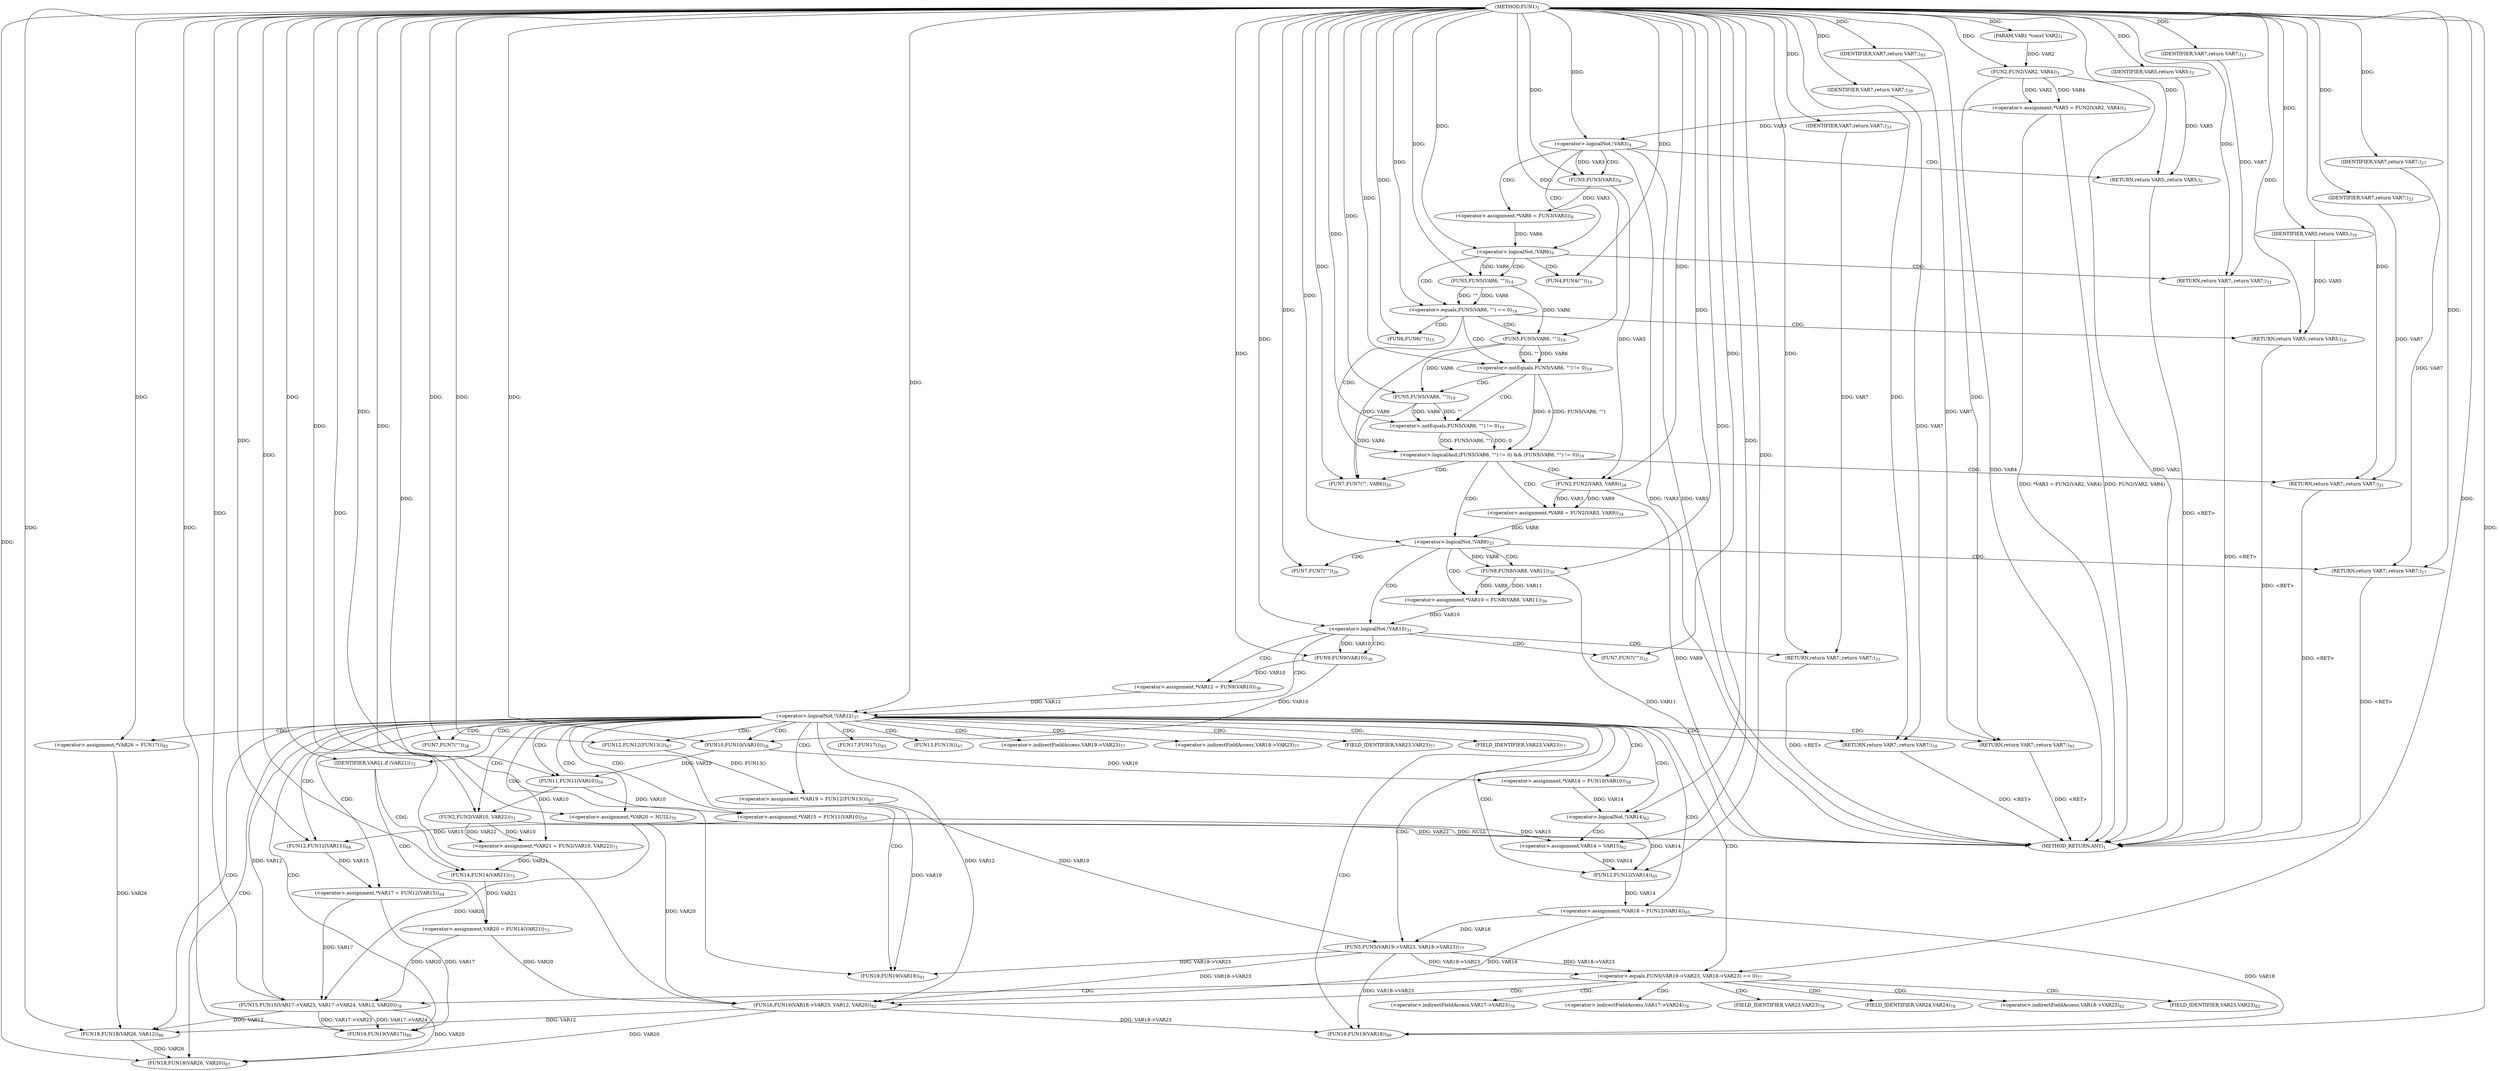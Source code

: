 digraph "FUN1" {  
"8" [label = <(METHOD,FUN1)<SUB>1</SUB>> ]
"201" [label = <(METHOD_RETURN,ANY)<SUB>1</SUB>> ]
"9" [label = <(PARAM,VAR1 *const VAR2)<SUB>1</SUB>> ]
"12" [label = <(&lt;operator&gt;.assignment,*VAR3 = FUN2(VAR2, VAR4))<SUB>3</SUB>> ]
"24" [label = <(&lt;operator&gt;.assignment,*VAR6 = FUN3(VAR3))<SUB>8</SUB>> ]
"66" [label = <(&lt;operator&gt;.assignment,*VAR8 = FUN2(VAR3, VAR9))<SUB>24</SUB>> ]
"80" [label = <(&lt;operator&gt;.assignment,*VAR10 = FUN8(VAR8, VAR11))<SUB>30</SUB>> ]
"94" [label = <(&lt;operator&gt;.assignment,*VAR12 = FUN9(VAR10))<SUB>36</SUB>> ]
"107" [label = <(&lt;operator&gt;.assignment,*VAR14 = FUN10(VAR10))<SUB>58</SUB>> ]
"112" [label = <(&lt;operator&gt;.assignment,*VAR15 = FUN11(VAR10))<SUB>59</SUB>> ]
"124" [label = <(&lt;operator&gt;.assignment,*VAR17 = FUN12(VAR15))<SUB>64</SUB>> ]
"129" [label = <(&lt;operator&gt;.assignment,*VAR18 = FUN12(VAR14))<SUB>65</SUB>> ]
"134" [label = <(&lt;operator&gt;.assignment,*VAR19 = FUN12(FUN13()))<SUB>67</SUB>> ]
"139" [label = <(&lt;operator&gt;.assignment,*VAR20 = NULL)<SUB>70</SUB>> ]
"143" [label = <(&lt;operator&gt;.assignment,*VAR21 = FUN2(VAR10, VAR22))<SUB>71</SUB>> ]
"184" [label = <(&lt;operator&gt;.assignment,*VAR26 = FUN17())<SUB>85</SUB>> ]
"187" [label = <(FUN18,FUN18(VAR26, VAR12))<SUB>86</SUB>> ]
"190" [label = <(FUN18,FUN18(VAR26, VAR20))<SUB>87</SUB>> ]
"193" [label = <(FUN19,FUN19(VAR17))<SUB>89</SUB>> ]
"195" [label = <(FUN19,FUN19(VAR18))<SUB>90</SUB>> ]
"197" [label = <(FUN19,FUN19(VAR19))<SUB>91</SUB>> ]
"199" [label = <(RETURN,return VAR7;,return VAR7;)<SUB>93</SUB>> ]
"18" [label = <(&lt;operator&gt;.logicalNot,!VAR3)<SUB>4</SUB>> ]
"29" [label = <(&lt;operator&gt;.logicalNot,!VAR6)<SUB>9</SUB>> ]
"37" [label = <(&lt;operator&gt;.equals,FUN5(VAR6, &quot;&quot;) == 0)<SUB>14</SUB>> ]
"48" [label = <(&lt;operator&gt;.logicalAnd,(FUN5(VAR6, &quot;&quot;) != 0) &amp;&amp; (FUN5(VAR6, &quot;&quot;) != 0))<SUB>19</SUB>> ]
"72" [label = <(&lt;operator&gt;.logicalNot,!VAR8)<SUB>25</SUB>> ]
"86" [label = <(&lt;operator&gt;.logicalNot,!VAR10)<SUB>31</SUB>> ]
"99" [label = <(&lt;operator&gt;.logicalNot,!VAR12)<SUB>37</SUB>> ]
"117" [label = <(&lt;operator&gt;.logicalNot,!VAR14)<SUB>62</SUB>> ]
"149" [label = <(IDENTIFIER,VAR21,if (VAR21))<SUB>72</SUB>> ]
"156" [label = <(&lt;operator&gt;.equals,FUN5(VAR19-&gt;VAR23, VAR18-&gt;VAR23) == 0)<SUB>77</SUB>> ]
"200" [label = <(IDENTIFIER,VAR7,return VAR7;)<SUB>93</SUB>> ]
"14" [label = <(FUN2,FUN2(VAR2, VAR4))<SUB>3</SUB>> ]
"21" [label = <(RETURN,return VAR5;,return VAR5;)<SUB>5</SUB>> ]
"26" [label = <(FUN3,FUN3(VAR3))<SUB>8</SUB>> ]
"32" [label = <(FUN4,FUN4(&quot;&quot;))<SUB>10</SUB>> ]
"34" [label = <(RETURN,return VAR7;,return VAR7;)<SUB>11</SUB>> ]
"43" [label = <(FUN6,FUN6(&quot;&quot;))<SUB>15</SUB>> ]
"45" [label = <(RETURN,return VAR5;,return VAR5;)<SUB>16</SUB>> ]
"60" [label = <(FUN7,FUN7(&quot;&quot;, VAR6))<SUB>20</SUB>> ]
"63" [label = <(RETURN,return VAR7;,return VAR7;)<SUB>21</SUB>> ]
"68" [label = <(FUN2,FUN2(VAR3, VAR9))<SUB>24</SUB>> ]
"75" [label = <(FUN7,FUN7(&quot;&quot;))<SUB>26</SUB>> ]
"77" [label = <(RETURN,return VAR7;,return VAR7;)<SUB>27</SUB>> ]
"82" [label = <(FUN8,FUN8(VAR8, VAR11))<SUB>30</SUB>> ]
"89" [label = <(FUN7,FUN7(&quot;&quot;))<SUB>32</SUB>> ]
"91" [label = <(RETURN,return VAR7;,return VAR7;)<SUB>33</SUB>> ]
"96" [label = <(FUN9,FUN9(VAR10))<SUB>36</SUB>> ]
"102" [label = <(FUN7,FUN7(&quot;&quot;))<SUB>38</SUB>> ]
"104" [label = <(RETURN,return VAR7;,return VAR7;)<SUB>39</SUB>> ]
"109" [label = <(FUN10,FUN10(VAR10))<SUB>58</SUB>> ]
"114" [label = <(FUN11,FUN11(VAR10))<SUB>59</SUB>> ]
"120" [label = <(&lt;operator&gt;.assignment,VAR14 = VAR15)<SUB>62</SUB>> ]
"126" [label = <(FUN12,FUN12(VAR15))<SUB>64</SUB>> ]
"131" [label = <(FUN12,FUN12(VAR14))<SUB>65</SUB>> ]
"136" [label = <(FUN12,FUN12(FUN13()))<SUB>67</SUB>> ]
"145" [label = <(FUN2,FUN2(VAR10, VAR22))<SUB>71</SUB>> ]
"151" [label = <(&lt;operator&gt;.assignment,VAR20 = FUN14(VAR21))<SUB>73</SUB>> ]
"166" [label = <(FUN15,FUN15(VAR17-&gt;VAR23, VAR17-&gt;VAR24, VAR12, VAR20))<SUB>78</SUB>> ]
"22" [label = <(IDENTIFIER,VAR5,return VAR5;)<SUB>5</SUB>> ]
"35" [label = <(IDENTIFIER,VAR7,return VAR7;)<SUB>11</SUB>> ]
"38" [label = <(FUN5,FUN5(VAR6, &quot;&quot;))<SUB>14</SUB>> ]
"46" [label = <(IDENTIFIER,VAR5,return VAR5;)<SUB>16</SUB>> ]
"49" [label = <(&lt;operator&gt;.notEquals,FUN5(VAR6, &quot;&quot;) != 0)<SUB>19</SUB>> ]
"54" [label = <(&lt;operator&gt;.notEquals,FUN5(VAR6, &quot;&quot;) != 0)<SUB>19</SUB>> ]
"64" [label = <(IDENTIFIER,VAR7,return VAR7;)<SUB>21</SUB>> ]
"78" [label = <(IDENTIFIER,VAR7,return VAR7;)<SUB>27</SUB>> ]
"92" [label = <(IDENTIFIER,VAR7,return VAR7;)<SUB>33</SUB>> ]
"105" [label = <(IDENTIFIER,VAR7,return VAR7;)<SUB>39</SUB>> ]
"157" [label = <(FUN5,FUN5(VAR19-&gt;VAR23, VAR18-&gt;VAR23))<SUB>77</SUB>> ]
"177" [label = <(FUN16,FUN16(VAR18-&gt;VAR23, VAR12, VAR20))<SUB>82</SUB>> ]
"50" [label = <(FUN5,FUN5(VAR6, &quot;&quot;))<SUB>19</SUB>> ]
"55" [label = <(FUN5,FUN5(VAR6, &quot;&quot;))<SUB>19</SUB>> ]
"153" [label = <(FUN14,FUN14(VAR21))<SUB>73</SUB>> ]
"186" [label = <(FUN17,FUN17())<SUB>85</SUB>> ]
"137" [label = <(FUN13,FUN13())<SUB>67</SUB>> ]
"158" [label = <(&lt;operator&gt;.indirectFieldAccess,VAR19-&gt;VAR23)<SUB>77</SUB>> ]
"161" [label = <(&lt;operator&gt;.indirectFieldAccess,VAR18-&gt;VAR23)<SUB>77</SUB>> ]
"167" [label = <(&lt;operator&gt;.indirectFieldAccess,VAR17-&gt;VAR23)<SUB>78</SUB>> ]
"170" [label = <(&lt;operator&gt;.indirectFieldAccess,VAR17-&gt;VAR24)<SUB>78</SUB>> ]
"160" [label = <(FIELD_IDENTIFIER,VAR23,VAR23)<SUB>77</SUB>> ]
"163" [label = <(FIELD_IDENTIFIER,VAR23,VAR23)<SUB>77</SUB>> ]
"169" [label = <(FIELD_IDENTIFIER,VAR23,VAR23)<SUB>78</SUB>> ]
"172" [label = <(FIELD_IDENTIFIER,VAR24,VAR24)<SUB>78</SUB>> ]
"178" [label = <(&lt;operator&gt;.indirectFieldAccess,VAR18-&gt;VAR23)<SUB>82</SUB>> ]
"180" [label = <(FIELD_IDENTIFIER,VAR23,VAR23)<SUB>82</SUB>> ]
  "77" -> "201"  [ label = "DDG: &lt;RET&gt;"] 
  "199" -> "201"  [ label = "DDG: &lt;RET&gt;"] 
  "45" -> "201"  [ label = "DDG: &lt;RET&gt;"] 
  "91" -> "201"  [ label = "DDG: &lt;RET&gt;"] 
  "34" -> "201"  [ label = "DDG: &lt;RET&gt;"] 
  "21" -> "201"  [ label = "DDG: &lt;RET&gt;"] 
  "63" -> "201"  [ label = "DDG: &lt;RET&gt;"] 
  "104" -> "201"  [ label = "DDG: &lt;RET&gt;"] 
  "14" -> "201"  [ label = "DDG: VAR2"] 
  "12" -> "201"  [ label = "DDG: FUN2(VAR2, VAR4)"] 
  "12" -> "201"  [ label = "DDG: *VAR3 = FUN2(VAR2, VAR4)"] 
  "18" -> "201"  [ label = "DDG: VAR3"] 
  "18" -> "201"  [ label = "DDG: !VAR3"] 
  "68" -> "201"  [ label = "DDG: VAR9"] 
  "145" -> "201"  [ label = "DDG: VAR22"] 
  "139" -> "201"  [ label = "DDG: NULL"] 
  "14" -> "201"  [ label = "DDG: VAR4"] 
  "82" -> "201"  [ label = "DDG: VAR11"] 
  "8" -> "9"  [ label = "DDG: "] 
  "14" -> "12"  [ label = "DDG: VAR2"] 
  "14" -> "12"  [ label = "DDG: VAR4"] 
  "26" -> "24"  [ label = "DDG: VAR3"] 
  "68" -> "66"  [ label = "DDG: VAR3"] 
  "68" -> "66"  [ label = "DDG: VAR9"] 
  "82" -> "80"  [ label = "DDG: VAR8"] 
  "82" -> "80"  [ label = "DDG: VAR11"] 
  "96" -> "94"  [ label = "DDG: VAR10"] 
  "109" -> "107"  [ label = "DDG: VAR10"] 
  "114" -> "112"  [ label = "DDG: VAR10"] 
  "126" -> "124"  [ label = "DDG: VAR15"] 
  "131" -> "129"  [ label = "DDG: VAR14"] 
  "136" -> "134"  [ label = "DDG: FUN13()"] 
  "8" -> "139"  [ label = "DDG: "] 
  "145" -> "143"  [ label = "DDG: VAR10"] 
  "145" -> "143"  [ label = "DDG: VAR22"] 
  "8" -> "184"  [ label = "DDG: "] 
  "200" -> "199"  [ label = "DDG: VAR7"] 
  "8" -> "199"  [ label = "DDG: "] 
  "8" -> "149"  [ label = "DDG: "] 
  "184" -> "187"  [ label = "DDG: VAR26"] 
  "8" -> "187"  [ label = "DDG: "] 
  "177" -> "187"  [ label = "DDG: VAR12"] 
  "166" -> "187"  [ label = "DDG: VAR12"] 
  "187" -> "190"  [ label = "DDG: VAR26"] 
  "8" -> "190"  [ label = "DDG: "] 
  "177" -> "190"  [ label = "DDG: VAR20"] 
  "166" -> "190"  [ label = "DDG: VAR20"] 
  "124" -> "193"  [ label = "DDG: VAR17"] 
  "166" -> "193"  [ label = "DDG: VAR17-&gt;VAR23"] 
  "166" -> "193"  [ label = "DDG: VAR17-&gt;VAR24"] 
  "8" -> "193"  [ label = "DDG: "] 
  "129" -> "195"  [ label = "DDG: VAR18"] 
  "157" -> "195"  [ label = "DDG: VAR18-&gt;VAR23"] 
  "177" -> "195"  [ label = "DDG: VAR18-&gt;VAR23"] 
  "8" -> "195"  [ label = "DDG: "] 
  "134" -> "197"  [ label = "DDG: VAR19"] 
  "157" -> "197"  [ label = "DDG: VAR19-&gt;VAR23"] 
  "8" -> "197"  [ label = "DDG: "] 
  "8" -> "200"  [ label = "DDG: "] 
  "9" -> "14"  [ label = "DDG: VAR2"] 
  "8" -> "14"  [ label = "DDG: "] 
  "12" -> "18"  [ label = "DDG: VAR3"] 
  "8" -> "18"  [ label = "DDG: "] 
  "22" -> "21"  [ label = "DDG: VAR5"] 
  "8" -> "21"  [ label = "DDG: "] 
  "18" -> "26"  [ label = "DDG: VAR3"] 
  "8" -> "26"  [ label = "DDG: "] 
  "24" -> "29"  [ label = "DDG: VAR6"] 
  "8" -> "29"  [ label = "DDG: "] 
  "35" -> "34"  [ label = "DDG: VAR7"] 
  "8" -> "34"  [ label = "DDG: "] 
  "38" -> "37"  [ label = "DDG: VAR6"] 
  "38" -> "37"  [ label = "DDG: &quot;&quot;"] 
  "8" -> "37"  [ label = "DDG: "] 
  "46" -> "45"  [ label = "DDG: VAR5"] 
  "8" -> "45"  [ label = "DDG: "] 
  "49" -> "48"  [ label = "DDG: FUN5(VAR6, &quot;&quot;)"] 
  "49" -> "48"  [ label = "DDG: 0"] 
  "54" -> "48"  [ label = "DDG: FUN5(VAR6, &quot;&quot;)"] 
  "54" -> "48"  [ label = "DDG: 0"] 
  "64" -> "63"  [ label = "DDG: VAR7"] 
  "8" -> "63"  [ label = "DDG: "] 
  "26" -> "68"  [ label = "DDG: VAR3"] 
  "8" -> "68"  [ label = "DDG: "] 
  "66" -> "72"  [ label = "DDG: VAR8"] 
  "8" -> "72"  [ label = "DDG: "] 
  "78" -> "77"  [ label = "DDG: VAR7"] 
  "8" -> "77"  [ label = "DDG: "] 
  "72" -> "82"  [ label = "DDG: VAR8"] 
  "8" -> "82"  [ label = "DDG: "] 
  "80" -> "86"  [ label = "DDG: VAR10"] 
  "8" -> "86"  [ label = "DDG: "] 
  "92" -> "91"  [ label = "DDG: VAR7"] 
  "8" -> "91"  [ label = "DDG: "] 
  "86" -> "96"  [ label = "DDG: VAR10"] 
  "8" -> "96"  [ label = "DDG: "] 
  "94" -> "99"  [ label = "DDG: VAR12"] 
  "8" -> "99"  [ label = "DDG: "] 
  "105" -> "104"  [ label = "DDG: VAR7"] 
  "8" -> "104"  [ label = "DDG: "] 
  "96" -> "109"  [ label = "DDG: VAR10"] 
  "8" -> "109"  [ label = "DDG: "] 
  "109" -> "114"  [ label = "DDG: VAR10"] 
  "8" -> "114"  [ label = "DDG: "] 
  "107" -> "117"  [ label = "DDG: VAR14"] 
  "8" -> "117"  [ label = "DDG: "] 
  "112" -> "120"  [ label = "DDG: VAR15"] 
  "8" -> "120"  [ label = "DDG: "] 
  "112" -> "126"  [ label = "DDG: VAR15"] 
  "8" -> "126"  [ label = "DDG: "] 
  "117" -> "131"  [ label = "DDG: VAR14"] 
  "120" -> "131"  [ label = "DDG: VAR14"] 
  "8" -> "131"  [ label = "DDG: "] 
  "8" -> "136"  [ label = "DDG: "] 
  "114" -> "145"  [ label = "DDG: VAR10"] 
  "8" -> "145"  [ label = "DDG: "] 
  "153" -> "151"  [ label = "DDG: VAR21"] 
  "157" -> "156"  [ label = "DDG: VAR19-&gt;VAR23"] 
  "157" -> "156"  [ label = "DDG: VAR18-&gt;VAR23"] 
  "8" -> "156"  [ label = "DDG: "] 
  "8" -> "22"  [ label = "DDG: "] 
  "8" -> "32"  [ label = "DDG: "] 
  "8" -> "35"  [ label = "DDG: "] 
  "29" -> "38"  [ label = "DDG: VAR6"] 
  "8" -> "38"  [ label = "DDG: "] 
  "8" -> "43"  [ label = "DDG: "] 
  "8" -> "46"  [ label = "DDG: "] 
  "50" -> "49"  [ label = "DDG: VAR6"] 
  "50" -> "49"  [ label = "DDG: &quot;&quot;"] 
  "8" -> "49"  [ label = "DDG: "] 
  "55" -> "54"  [ label = "DDG: VAR6"] 
  "55" -> "54"  [ label = "DDG: &quot;&quot;"] 
  "8" -> "54"  [ label = "DDG: "] 
  "8" -> "60"  [ label = "DDG: "] 
  "50" -> "60"  [ label = "DDG: VAR6"] 
  "55" -> "60"  [ label = "DDG: VAR6"] 
  "8" -> "64"  [ label = "DDG: "] 
  "8" -> "75"  [ label = "DDG: "] 
  "8" -> "78"  [ label = "DDG: "] 
  "8" -> "89"  [ label = "DDG: "] 
  "8" -> "92"  [ label = "DDG: "] 
  "8" -> "102"  [ label = "DDG: "] 
  "8" -> "105"  [ label = "DDG: "] 
  "134" -> "157"  [ label = "DDG: VAR19"] 
  "129" -> "157"  [ label = "DDG: VAR18"] 
  "124" -> "166"  [ label = "DDG: VAR17"] 
  "99" -> "166"  [ label = "DDG: VAR12"] 
  "8" -> "166"  [ label = "DDG: "] 
  "139" -> "166"  [ label = "DDG: VAR20"] 
  "151" -> "166"  [ label = "DDG: VAR20"] 
  "38" -> "50"  [ label = "DDG: VAR6"] 
  "8" -> "50"  [ label = "DDG: "] 
  "50" -> "55"  [ label = "DDG: VAR6"] 
  "8" -> "55"  [ label = "DDG: "] 
  "143" -> "153"  [ label = "DDG: VAR21"] 
  "8" -> "153"  [ label = "DDG: "] 
  "129" -> "177"  [ label = "DDG: VAR18"] 
  "157" -> "177"  [ label = "DDG: VAR18-&gt;VAR23"] 
  "99" -> "177"  [ label = "DDG: VAR12"] 
  "8" -> "177"  [ label = "DDG: "] 
  "139" -> "177"  [ label = "DDG: VAR20"] 
  "151" -> "177"  [ label = "DDG: VAR20"] 
  "18" -> "21"  [ label = "CDG: "] 
  "18" -> "26"  [ label = "CDG: "] 
  "18" -> "24"  [ label = "CDG: "] 
  "18" -> "29"  [ label = "CDG: "] 
  "29" -> "34"  [ label = "CDG: "] 
  "29" -> "37"  [ label = "CDG: "] 
  "29" -> "38"  [ label = "CDG: "] 
  "29" -> "32"  [ label = "CDG: "] 
  "37" -> "50"  [ label = "CDG: "] 
  "37" -> "43"  [ label = "CDG: "] 
  "37" -> "48"  [ label = "CDG: "] 
  "37" -> "49"  [ label = "CDG: "] 
  "37" -> "45"  [ label = "CDG: "] 
  "48" -> "68"  [ label = "CDG: "] 
  "48" -> "60"  [ label = "CDG: "] 
  "48" -> "66"  [ label = "CDG: "] 
  "48" -> "72"  [ label = "CDG: "] 
  "48" -> "63"  [ label = "CDG: "] 
  "72" -> "77"  [ label = "CDG: "] 
  "72" -> "75"  [ label = "CDG: "] 
  "72" -> "80"  [ label = "CDG: "] 
  "72" -> "86"  [ label = "CDG: "] 
  "72" -> "82"  [ label = "CDG: "] 
  "86" -> "94"  [ label = "CDG: "] 
  "86" -> "96"  [ label = "CDG: "] 
  "86" -> "91"  [ label = "CDG: "] 
  "86" -> "89"  [ label = "CDG: "] 
  "86" -> "99"  [ label = "CDG: "] 
  "99" -> "107"  [ label = "CDG: "] 
  "99" -> "136"  [ label = "CDG: "] 
  "99" -> "145"  [ label = "CDG: "] 
  "99" -> "161"  [ label = "CDG: "] 
  "99" -> "163"  [ label = "CDG: "] 
  "99" -> "102"  [ label = "CDG: "] 
  "99" -> "114"  [ label = "CDG: "] 
  "99" -> "131"  [ label = "CDG: "] 
  "99" -> "149"  [ label = "CDG: "] 
  "99" -> "104"  [ label = "CDG: "] 
  "99" -> "197"  [ label = "CDG: "] 
  "99" -> "112"  [ label = "CDG: "] 
  "99" -> "129"  [ label = "CDG: "] 
  "99" -> "134"  [ label = "CDG: "] 
  "99" -> "195"  [ label = "CDG: "] 
  "99" -> "187"  [ label = "CDG: "] 
  "99" -> "190"  [ label = "CDG: "] 
  "99" -> "184"  [ label = "CDG: "] 
  "99" -> "137"  [ label = "CDG: "] 
  "99" -> "186"  [ label = "CDG: "] 
  "99" -> "139"  [ label = "CDG: "] 
  "99" -> "158"  [ label = "CDG: "] 
  "99" -> "160"  [ label = "CDG: "] 
  "99" -> "193"  [ label = "CDG: "] 
  "99" -> "157"  [ label = "CDG: "] 
  "99" -> "143"  [ label = "CDG: "] 
  "99" -> "126"  [ label = "CDG: "] 
  "99" -> "199"  [ label = "CDG: "] 
  "99" -> "117"  [ label = "CDG: "] 
  "99" -> "156"  [ label = "CDG: "] 
  "99" -> "124"  [ label = "CDG: "] 
  "99" -> "109"  [ label = "CDG: "] 
  "117" -> "120"  [ label = "CDG: "] 
  "149" -> "151"  [ label = "CDG: "] 
  "149" -> "153"  [ label = "CDG: "] 
  "156" -> "167"  [ label = "CDG: "] 
  "156" -> "169"  [ label = "CDG: "] 
  "156" -> "178"  [ label = "CDG: "] 
  "156" -> "170"  [ label = "CDG: "] 
  "156" -> "180"  [ label = "CDG: "] 
  "156" -> "166"  [ label = "CDG: "] 
  "156" -> "177"  [ label = "CDG: "] 
  "156" -> "172"  [ label = "CDG: "] 
  "49" -> "54"  [ label = "CDG: "] 
  "49" -> "55"  [ label = "CDG: "] 
}
